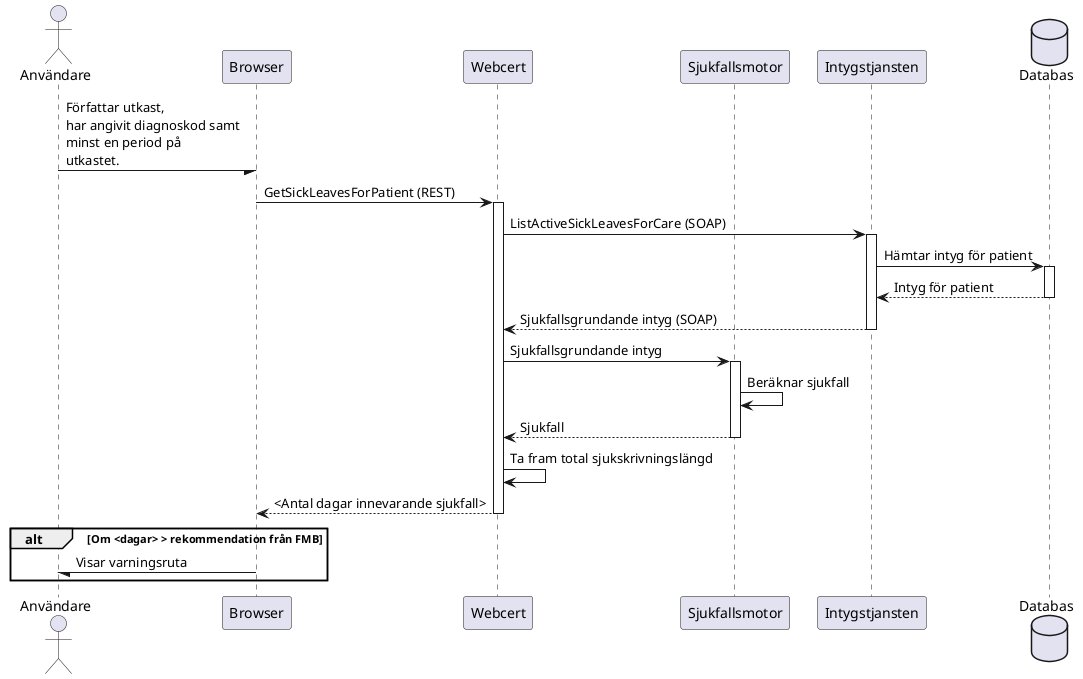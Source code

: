 @startuml
actor Användare
participant Browser
participant Webcert
participant Sjukfallsmotor
participant Intygstjansten
database Databas
Användare -/ Browser: Författar utkast,\nhar angivit diagnoskod samt\nminst en period på\nutkastet.
Browser -> Webcert: GetSickLeavesForPatient (REST)
activate Webcert
Webcert -> Intygstjansten: ListActiveSickLeavesForCare (SOAP)
activate Intygstjansten
Intygstjansten -> Databas: Hämtar intyg för patient
activate Databas
Databas --> Intygstjansten: Intyg för patient
deactivate Databas

Intygstjansten --> Webcert: Sjukfallsgrundande intyg (SOAP)
deactivate Intygstjansten
Webcert -> Sjukfallsmotor: Sjukfallsgrundande intyg
activate Sjukfallsmotor
Sjukfallsmotor -> Sjukfallsmotor: Beräknar sjukfall
Sjukfallsmotor --> Webcert: Sjukfall
deactivate Sjukfallsmotor
Webcert -> Webcert: Ta fram total sjukskrivningslängd
Webcert --> Browser: <Antal dagar innevarande sjukfall>
deactivate Webcert
alt Om <dagar> > rekommendation från FMB
Browser -/ Användare: Visar varningsruta
end

@enduml
